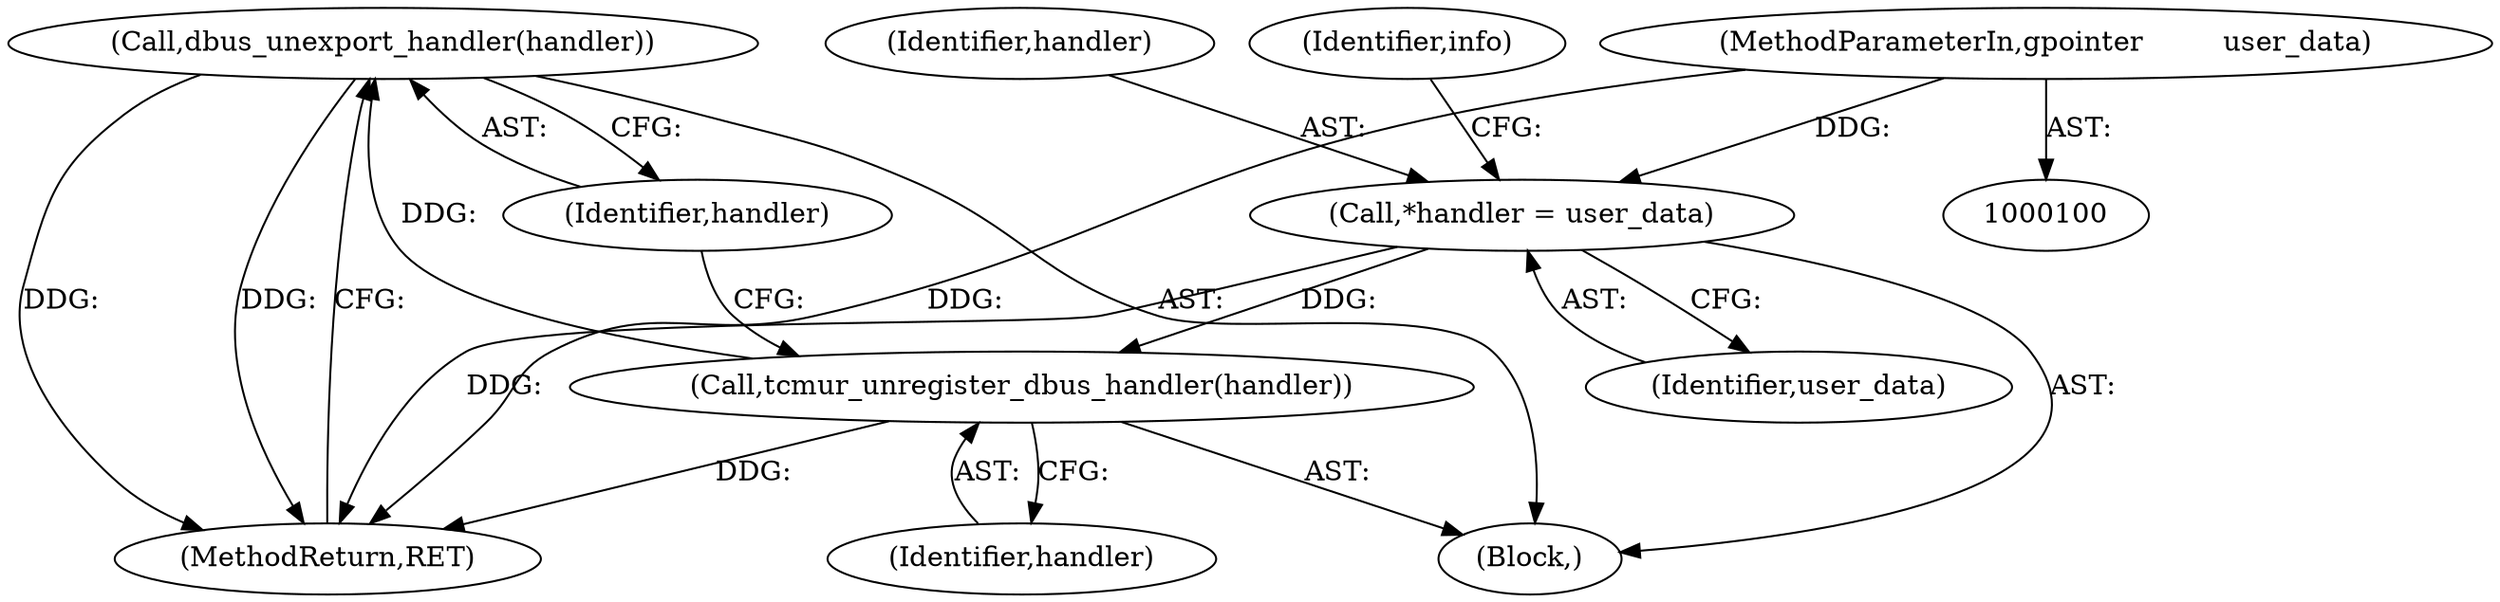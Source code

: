 digraph "0_tcmu-runner_bb80e9c7a798f035768260ebdadffb6eb0786178_0@pointer" {
"1000140" [label="(Call,dbus_unexport_handler(handler))"];
"1000138" [label="(Call,tcmur_unregister_dbus_handler(handler))"];
"1000106" [label="(Call,*handler = user_data)"];
"1000103" [label="(MethodParameterIn,gpointer         user_data)"];
"1000107" [label="(Identifier,handler)"];
"1000103" [label="(MethodParameterIn,gpointer         user_data)"];
"1000106" [label="(Call,*handler = user_data)"];
"1000140" [label="(Call,dbus_unexport_handler(handler))"];
"1000142" [label="(MethodReturn,RET)"];
"1000111" [label="(Identifier,info)"];
"1000139" [label="(Identifier,handler)"];
"1000104" [label="(Block,)"];
"1000141" [label="(Identifier,handler)"];
"1000138" [label="(Call,tcmur_unregister_dbus_handler(handler))"];
"1000108" [label="(Identifier,user_data)"];
"1000140" -> "1000104"  [label="AST: "];
"1000140" -> "1000141"  [label="CFG: "];
"1000141" -> "1000140"  [label="AST: "];
"1000142" -> "1000140"  [label="CFG: "];
"1000140" -> "1000142"  [label="DDG: "];
"1000140" -> "1000142"  [label="DDG: "];
"1000138" -> "1000140"  [label="DDG: "];
"1000138" -> "1000104"  [label="AST: "];
"1000138" -> "1000139"  [label="CFG: "];
"1000139" -> "1000138"  [label="AST: "];
"1000141" -> "1000138"  [label="CFG: "];
"1000138" -> "1000142"  [label="DDG: "];
"1000106" -> "1000138"  [label="DDG: "];
"1000106" -> "1000104"  [label="AST: "];
"1000106" -> "1000108"  [label="CFG: "];
"1000107" -> "1000106"  [label="AST: "];
"1000108" -> "1000106"  [label="AST: "];
"1000111" -> "1000106"  [label="CFG: "];
"1000106" -> "1000142"  [label="DDG: "];
"1000103" -> "1000106"  [label="DDG: "];
"1000103" -> "1000100"  [label="AST: "];
"1000103" -> "1000142"  [label="DDG: "];
}
